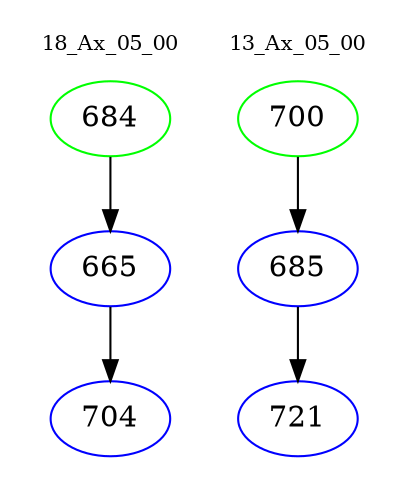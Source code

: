 digraph{
subgraph cluster_0 {
color = white
label = "18_Ax_05_00";
fontsize=10;
T0_684 [label="684", color="green"]
T0_684 -> T0_665 [color="black"]
T0_665 [label="665", color="blue"]
T0_665 -> T0_704 [color="black"]
T0_704 [label="704", color="blue"]
}
subgraph cluster_1 {
color = white
label = "13_Ax_05_00";
fontsize=10;
T1_700 [label="700", color="green"]
T1_700 -> T1_685 [color="black"]
T1_685 [label="685", color="blue"]
T1_685 -> T1_721 [color="black"]
T1_721 [label="721", color="blue"]
}
}
